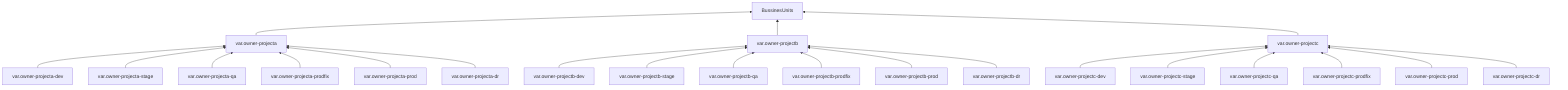 graph BT;
    var.owner-projecta-dev --> var.owner-projecta;
    var.owner-projecta-stage --> var.owner-projecta;
    var.owner-projecta-qa --> var.owner-projecta;
    var.owner-projecta-prodfix --> var.owner-projecta;
    var.owner-projecta-prod --> var.owner-projecta;
    var.owner-projecta-dr --> var.owner-projecta;
    var.owner-projectb-dev --> var.owner-projectb;
    var.owner-projectb-stage --> var.owner-projectb;
    var.owner-projectb-qa --> var.owner-projectb;
    var.owner-projectb-prodfix --> var.owner-projectb;
    var.owner-projectb-prod --> var.owner-projectb;
    var.owner-projectb-dr --> var.owner-projectb;
    var.owner-projectc-dev --> var.owner-projectc;
    var.owner-projectc-stage --> var.owner-projectc;
    var.owner-projectc-qa --> var.owner-projectc;
    var.owner-projectc-prodfix --> var.owner-projectc;
    var.owner-projectc-prod --> var.owner-projectc;
    var.owner-projectc-dr --> var.owner-projectc;
    var.owner-projecta --> module.folders.id[BussinesUnits];
    var.owner-projectb --> module.folders.id[BussinesUnits];
    var.owner-projectc --> module.folders.id[BussinesUnits];